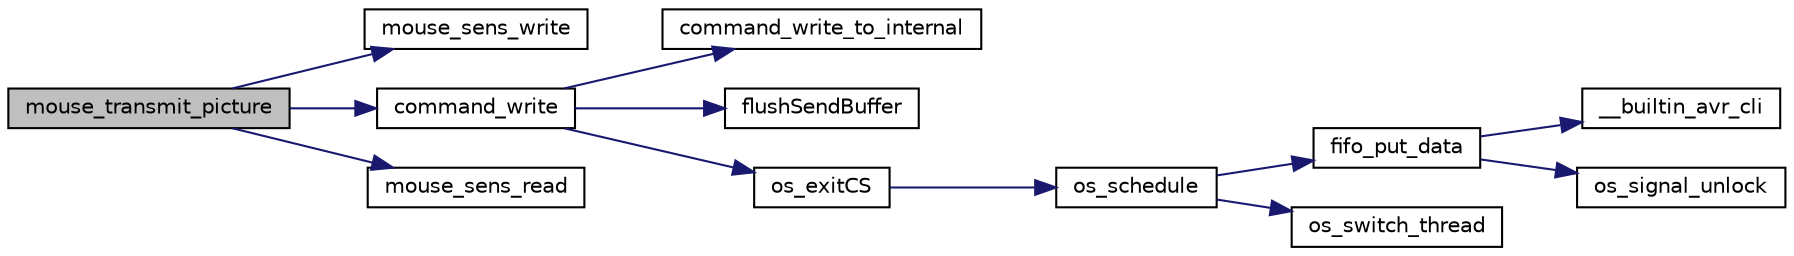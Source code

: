 digraph G
{
  edge [fontname="Helvetica",fontsize="10",labelfontname="Helvetica",labelfontsize="10"];
  node [fontname="Helvetica",fontsize="10",shape=record];
  rankdir="LR";
  Node1 [label="mouse_transmit_picture",height=0.2,width=0.4,color="black", fillcolor="grey75", style="filled" fontcolor="black"];
  Node1 -> Node2 [color="midnightblue",fontsize="10",style="solid",fontname="Helvetica"];
  Node2 [label="mouse_sens_write",height=0.2,width=0.4,color="black", fillcolor="white", style="filled",URL="$mouse_8h.html#aa89f9dd6dc0633b39cf52518e904a40e"];
  Node1 -> Node3 [color="midnightblue",fontsize="10",style="solid",fontname="Helvetica"];
  Node3 [label="command_write",height=0.2,width=0.4,color="black", fillcolor="white", style="filled",URL="$command_8c.html#a419b75ed34551408822d9caee3cd5206"];
  Node3 -> Node4 [color="midnightblue",fontsize="10",style="solid",fontname="Helvetica"];
  Node4 [label="command_write_to_internal",height=0.2,width=0.4,color="black", fillcolor="white", style="filled",URL="$command_8c.html#a428cf92e37fc9bbc0ffc48912c3022ac"];
  Node3 -> Node5 [color="midnightblue",fontsize="10",style="solid",fontname="Helvetica"];
  Node5 [label="flushSendBuffer",height=0.2,width=0.4,color="black", fillcolor="white", style="filled",URL="$tcp_8h.html#aae71e1682727310afab282923a80c968"];
  Node3 -> Node6 [color="midnightblue",fontsize="10",style="solid",fontname="Helvetica"];
  Node6 [label="os_exitCS",height=0.2,width=0.4,color="black", fillcolor="white", style="filled",URL="$os__thread_8h.html#a146cd9b383b02d8e5424e2de5bfdf7e1"];
  Node6 -> Node7 [color="midnightblue",fontsize="10",style="solid",fontname="Helvetica"];
  Node7 [label="os_schedule",height=0.2,width=0.4,color="black", fillcolor="white", style="filled",URL="$os__scheduler_8h.html#aaf0ea29568109bcdfb1d527f223accad"];
  Node7 -> Node8 [color="midnightblue",fontsize="10",style="solid",fontname="Helvetica"];
  Node8 [label="fifo_put_data",height=0.2,width=0.4,color="black", fillcolor="white", style="filled",URL="$fifo_8c.html#a7b3f9ad457273c9717bff49113c84250"];
  Node8 -> Node9 [color="midnightblue",fontsize="10",style="solid",fontname="Helvetica"];
  Node9 [label="__builtin_avr_cli",height=0.2,width=0.4,color="black", fillcolor="white", style="filled",URL="$builtins_8h.html#a41590bd57be6a89c1b9bcafe523207f2",tooltip="Disables all interrupts by clearing the global interrupt mask."];
  Node8 -> Node10 [color="midnightblue",fontsize="10",style="solid",fontname="Helvetica"];
  Node10 [label="os_signal_unlock",height=0.2,width=0.4,color="black", fillcolor="white", style="filled",URL="$os__thread__pc_8c.html#aa0b166109be9754de9b8b863b8d197c7"];
  Node7 -> Node11 [color="midnightblue",fontsize="10",style="solid",fontname="Helvetica"];
  Node11 [label="os_switch_thread",height=0.2,width=0.4,color="black", fillcolor="white", style="filled",URL="$os__thread_8h.html#afa82438e9832609bc5ffbddad166e1b7"];
  Node1 -> Node12 [color="midnightblue",fontsize="10",style="solid",fontname="Helvetica"];
  Node12 [label="mouse_sens_read",height=0.2,width=0.4,color="black", fillcolor="white", style="filled",URL="$mouse_8h.html#a51b8066f598e2adc8679ddd77f3d1a8b"];
}
